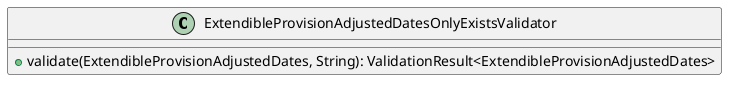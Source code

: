 @startuml

    class ExtendibleProvisionAdjustedDatesOnlyExistsValidator [[ExtendibleProvisionAdjustedDatesOnlyExistsValidator.html]] {
        +validate(ExtendibleProvisionAdjustedDates, String): ValidationResult<ExtendibleProvisionAdjustedDates>
    }

@enduml
